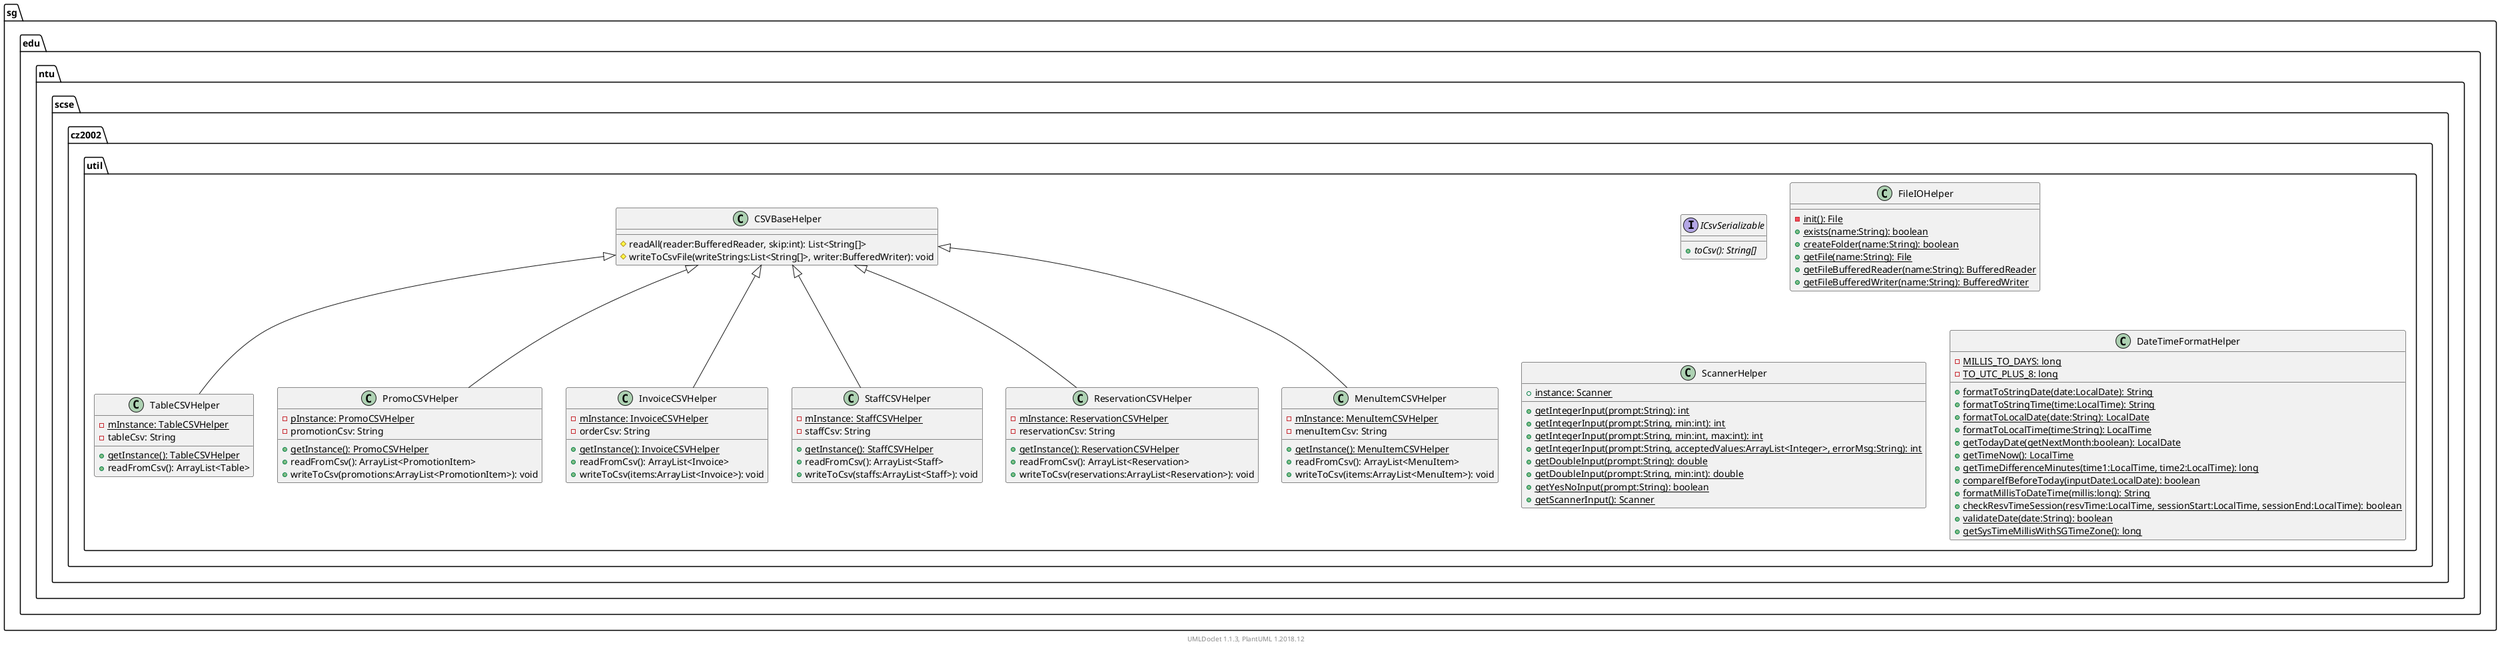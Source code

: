 @startuml

    namespace sg.edu.ntu.scse.cz2002.util {

        class CSVBaseHelper [[../sg/edu/ntu/scse/cz2002/util/CSVBaseHelper.html]] {
            #readAll(reader:BufferedReader, skip:int): List<String[]>
            #writeToCsvFile(writeStrings:List<String[]>, writer:BufferedWriter): void
        }

        class TableCSVHelper [[../sg/edu/ntu/scse/cz2002/util/TableCSVHelper.html]] {
            {static} -mInstance: TableCSVHelper
            -tableCsv: String
            {static} +getInstance(): TableCSVHelper
            +readFromCsv(): ArrayList<Table>
        }

        interface ICsvSerializable [[../sg/edu/ntu/scse/cz2002/util/ICsvSerializable.html]] {
            {abstract} +toCsv(): String[]
        }

        class PromoCSVHelper [[../sg/edu/ntu/scse/cz2002/util/PromoCSVHelper.html]] {
            {static} -pInstance: PromoCSVHelper
            -promotionCsv: String
            {static} +getInstance(): PromoCSVHelper
            +readFromCsv(): ArrayList<PromotionItem>
            +writeToCsv(promotions:ArrayList<PromotionItem>): void
        }

        class InvoiceCSVHelper [[../sg/edu/ntu/scse/cz2002/util/InvoiceCSVHelper.html]] {
            {static} -mInstance: InvoiceCSVHelper
            -orderCsv: String
            {static} +getInstance(): InvoiceCSVHelper
            +readFromCsv(): ArrayList<Invoice>
            +writeToCsv(items:ArrayList<Invoice>): void
        }

        class StaffCSVHelper [[../sg/edu/ntu/scse/cz2002/util/StaffCSVHelper.html]] {
            {static} -mInstance: StaffCSVHelper
            -staffCsv: String
            {static} +getInstance(): StaffCSVHelper
            +readFromCsv(): ArrayList<Staff>
            +writeToCsv(staffs:ArrayList<Staff>): void
        }

        class FileIOHelper [[../sg/edu/ntu/scse/cz2002/util/FileIOHelper.html]] {
            {static} -init(): File
            {static} +exists(name:String): boolean
            {static} +createFolder(name:String): boolean
            {static} +getFile(name:String): File
            {static} +getFileBufferedReader(name:String): BufferedReader
            {static} +getFileBufferedWriter(name:String): BufferedWriter
        }

        class ReservationCSVHelper [[../sg/edu/ntu/scse/cz2002/util/ReservationCSVHelper.html]] {
            {static} -mInstance: ReservationCSVHelper
            -reservationCsv: String
            {static} +getInstance(): ReservationCSVHelper
            +readFromCsv(): ArrayList<Reservation>
            +writeToCsv(reservations:ArrayList<Reservation>): void
        }

        class ScannerHelper [[../sg/edu/ntu/scse/cz2002/util/ScannerHelper.html]] {
            {static} +instance: Scanner
            {static} +getIntegerInput(prompt:String): int
            {static} +getIntegerInput(prompt:String, min:int): int
            {static} +getIntegerInput(prompt:String, min:int, max:int): int
            {static} +getIntegerInput(prompt:String, acceptedValues:ArrayList<Integer>, errorMsg:String): int
            {static} +getDoubleInput(prompt:String): double
            {static} +getDoubleInput(prompt:String, min:int): double
            {static} +getYesNoInput(prompt:String): boolean
            {static} +getScannerInput(): Scanner
        }

        class MenuItemCSVHelper [[../sg/edu/ntu/scse/cz2002/util/MenuItemCSVHelper.html]] {
            {static} -mInstance: MenuItemCSVHelper
            -menuItemCsv: String
            {static} +getInstance(): MenuItemCSVHelper
            +readFromCsv(): ArrayList<MenuItem>
            +writeToCsv(items:ArrayList<MenuItem>): void
        }

        class DateTimeFormatHelper [[../sg/edu/ntu/scse/cz2002/util/DateTimeFormatHelper.html]] {
            {static} -MILLIS_TO_DAYS: long
            {static} -TO_UTC_PLUS_8: long
            {static} +formatToStringDate(date:LocalDate): String
            {static} +formatToStringTime(time:LocalTime): String
            {static} +formatToLocalDate(date:String): LocalDate
            {static} +formatToLocalTime(time:String): LocalTime
            {static} +getTodayDate(getNextMonth:boolean): LocalDate
            {static} +getTimeNow(): LocalTime
            {static} +getTimeDifferenceMinutes(time1:LocalTime, time2:LocalTime): long
            {static} +compareIfBeforeToday(inputDate:LocalDate): boolean
            {static} +formatMillisToDateTime(millis:long): String
            {static} +checkResvTimeSession(resvTime:LocalTime, sessionStart:LocalTime, sessionEnd:LocalTime): boolean
            {static} +validateDate(date:String): boolean
            {static} +getSysTimeMillisWithSGTimeZone(): long
        }

        CSVBaseHelper <|-- TableCSVHelper

        CSVBaseHelper <|-- PromoCSVHelper

        CSVBaseHelper <|-- InvoiceCSVHelper

        CSVBaseHelper <|-- StaffCSVHelper

        CSVBaseHelper <|-- ReservationCSVHelper

        CSVBaseHelper <|-- MenuItemCSVHelper

    }


    center footer UMLDoclet 1.1.3, PlantUML 1.2018.12
@enduml
